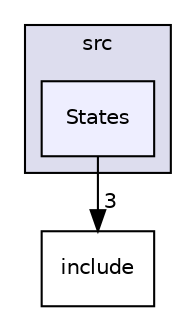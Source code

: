 digraph "/Users/studentuser/Desktop/ra/semgen-cpp/src/States" {
  compound=true
  node [ fontsize="10", fontname="Helvetica"];
  edge [ labelfontsize="10", labelfontname="Helvetica"];
  subgraph clusterdir_68267d1309a1af8e8297ef4c3efbcdba {
    graph [ bgcolor="#ddddee", pencolor="black", label="src" fontname="Helvetica", fontsize="10", URL="dir_68267d1309a1af8e8297ef4c3efbcdba.html"]
  dir_418f1c0c7a7af3f93e93ef60c934c206 [shape=box, label="States", style="filled", fillcolor="#eeeeff", pencolor="black", URL="dir_418f1c0c7a7af3f93e93ef60c934c206.html"];
  }
  dir_d44c64559bbebec7f509842c48db8b23 [shape=box label="include" URL="dir_d44c64559bbebec7f509842c48db8b23.html"];
  dir_418f1c0c7a7af3f93e93ef60c934c206->dir_d44c64559bbebec7f509842c48db8b23 [headlabel="3", labeldistance=1.5 headhref="dir_000003_000001.html"];
}
